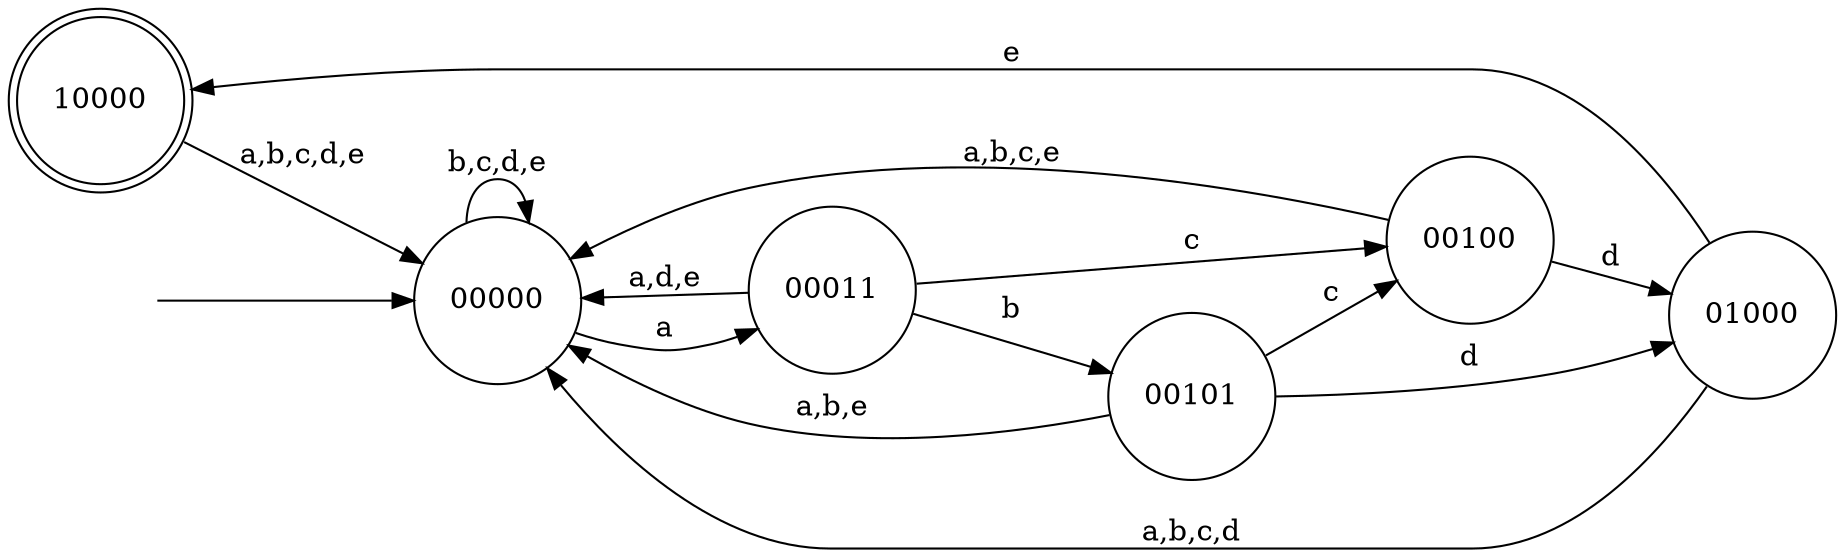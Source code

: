 digraph M{
rankdir=LR;
node [shape=doublecircle];10000 ;
x [shape=none, label=""];
node [shape=circle];
x->00000;
00000->00011 [label=" a "];
00000->00000 [label=" b,c,d,e "];
10000->00000 [label=" a,b,c,d,e "];
00011->00000 [label=" a,d,e "];
00011->00101 [label=" b "];
00011->00100 [label=" c "];
00101->00000 [label=" a,b,e "];
00101->00100 [label=" c "];
00101->01000 [label=" d "];
01000->00000 [label=" a,b,c,d "];
01000->10000 [label=" e "];
00100->00000 [label=" a,b,c,e "];
00100->01000 [label=" d "];
}